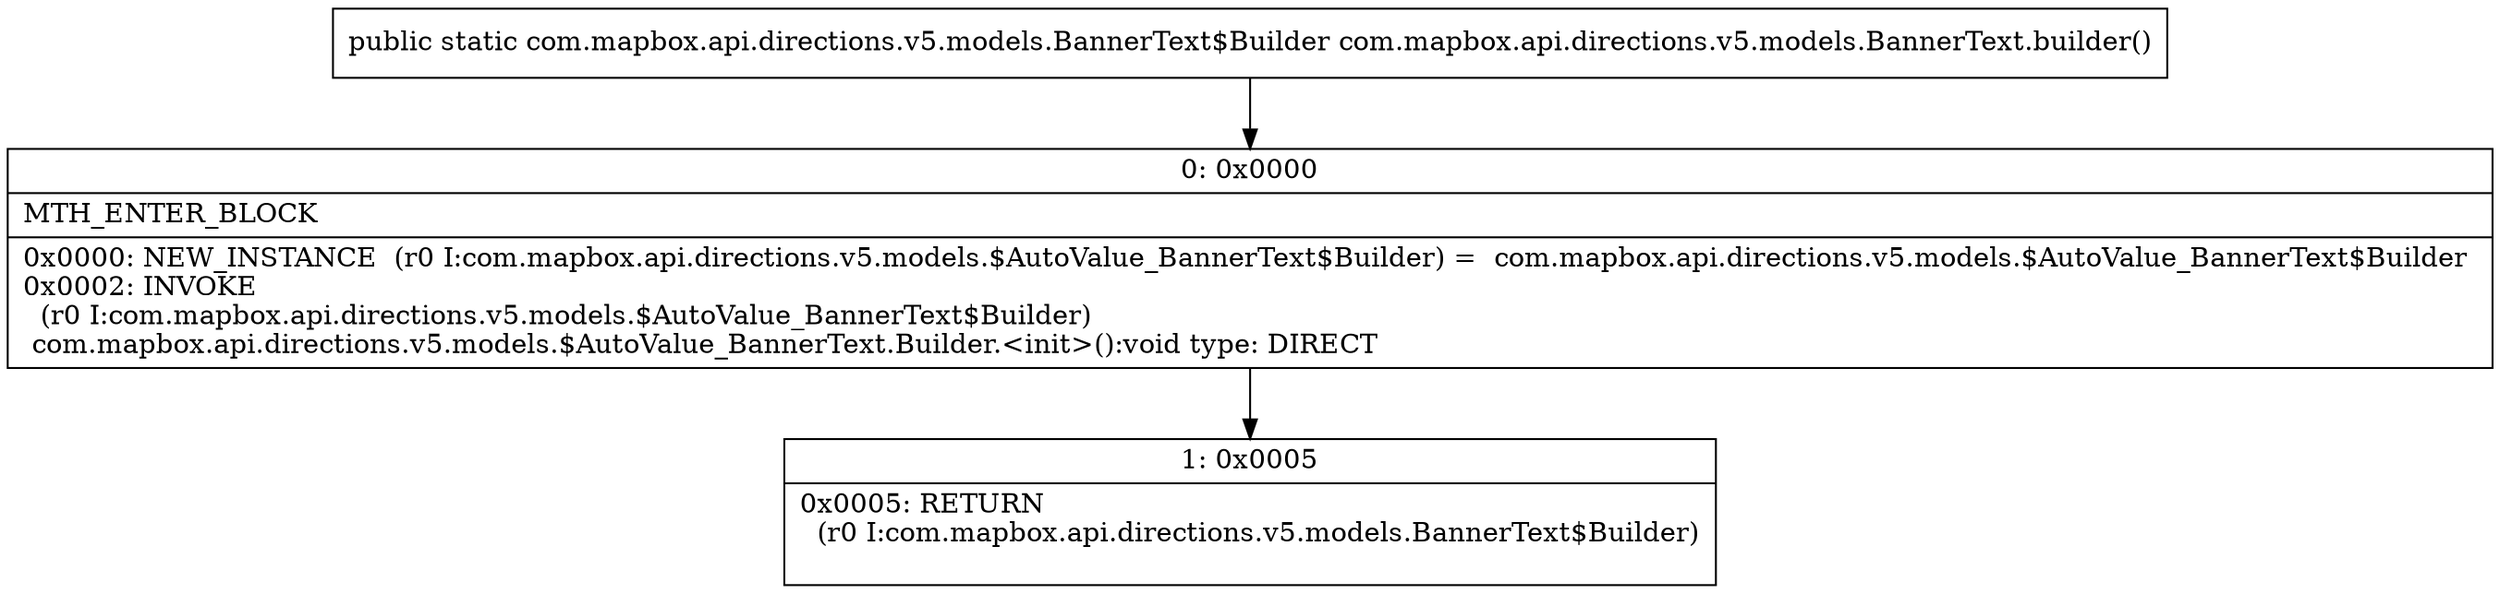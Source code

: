digraph "CFG forcom.mapbox.api.directions.v5.models.BannerText.builder()Lcom\/mapbox\/api\/directions\/v5\/models\/BannerText$Builder;" {
Node_0 [shape=record,label="{0\:\ 0x0000|MTH_ENTER_BLOCK\l|0x0000: NEW_INSTANCE  (r0 I:com.mapbox.api.directions.v5.models.$AutoValue_BannerText$Builder) =  com.mapbox.api.directions.v5.models.$AutoValue_BannerText$Builder \l0x0002: INVOKE  \l  (r0 I:com.mapbox.api.directions.v5.models.$AutoValue_BannerText$Builder)\l com.mapbox.api.directions.v5.models.$AutoValue_BannerText.Builder.\<init\>():void type: DIRECT \l}"];
Node_1 [shape=record,label="{1\:\ 0x0005|0x0005: RETURN  \l  (r0 I:com.mapbox.api.directions.v5.models.BannerText$Builder)\l \l}"];
MethodNode[shape=record,label="{public static com.mapbox.api.directions.v5.models.BannerText$Builder com.mapbox.api.directions.v5.models.BannerText.builder() }"];
MethodNode -> Node_0;
Node_0 -> Node_1;
}

